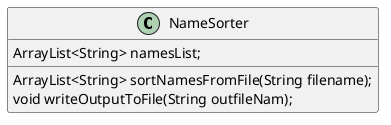 @startuml
'https://plantuml.com/sequence-diagram

class NameSorter
{
    ArrayList<String> namesList;
    ArrayList<String> sortNamesFromFile(String filename);
    void writeOutputToFile(String outfileNam);

}
@enduml